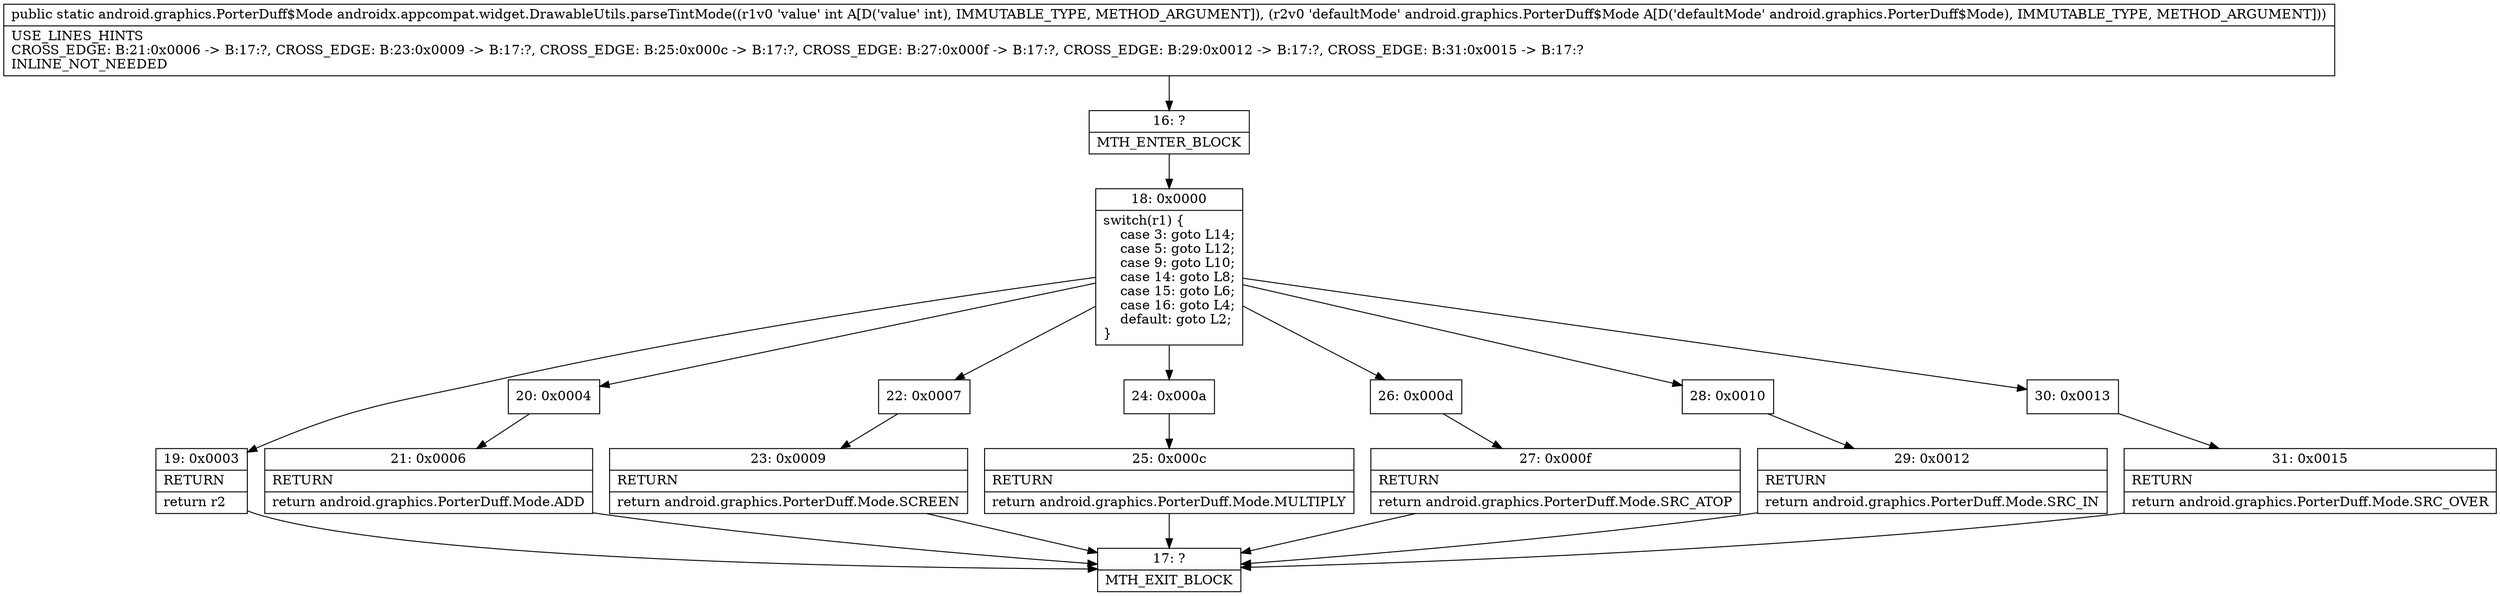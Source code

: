 digraph "CFG forandroidx.appcompat.widget.DrawableUtils.parseTintMode(ILandroid\/graphics\/PorterDuff$Mode;)Landroid\/graphics\/PorterDuff$Mode;" {
Node_16 [shape=record,label="{16\:\ ?|MTH_ENTER_BLOCK\l}"];
Node_18 [shape=record,label="{18\:\ 0x0000|switch(r1) \{\l    case 3: goto L14;\l    case 5: goto L12;\l    case 9: goto L10;\l    case 14: goto L8;\l    case 15: goto L6;\l    case 16: goto L4;\l    default: goto L2;\l\}\l}"];
Node_19 [shape=record,label="{19\:\ 0x0003|RETURN\l|return r2\l}"];
Node_17 [shape=record,label="{17\:\ ?|MTH_EXIT_BLOCK\l}"];
Node_20 [shape=record,label="{20\:\ 0x0004}"];
Node_21 [shape=record,label="{21\:\ 0x0006|RETURN\l|return android.graphics.PorterDuff.Mode.ADD\l}"];
Node_22 [shape=record,label="{22\:\ 0x0007}"];
Node_23 [shape=record,label="{23\:\ 0x0009|RETURN\l|return android.graphics.PorterDuff.Mode.SCREEN\l}"];
Node_24 [shape=record,label="{24\:\ 0x000a}"];
Node_25 [shape=record,label="{25\:\ 0x000c|RETURN\l|return android.graphics.PorterDuff.Mode.MULTIPLY\l}"];
Node_26 [shape=record,label="{26\:\ 0x000d}"];
Node_27 [shape=record,label="{27\:\ 0x000f|RETURN\l|return android.graphics.PorterDuff.Mode.SRC_ATOP\l}"];
Node_28 [shape=record,label="{28\:\ 0x0010}"];
Node_29 [shape=record,label="{29\:\ 0x0012|RETURN\l|return android.graphics.PorterDuff.Mode.SRC_IN\l}"];
Node_30 [shape=record,label="{30\:\ 0x0013}"];
Node_31 [shape=record,label="{31\:\ 0x0015|RETURN\l|return android.graphics.PorterDuff.Mode.SRC_OVER\l}"];
MethodNode[shape=record,label="{public static android.graphics.PorterDuff$Mode androidx.appcompat.widget.DrawableUtils.parseTintMode((r1v0 'value' int A[D('value' int), IMMUTABLE_TYPE, METHOD_ARGUMENT]), (r2v0 'defaultMode' android.graphics.PorterDuff$Mode A[D('defaultMode' android.graphics.PorterDuff$Mode), IMMUTABLE_TYPE, METHOD_ARGUMENT]))  | USE_LINES_HINTS\lCROSS_EDGE: B:21:0x0006 \-\> B:17:?, CROSS_EDGE: B:23:0x0009 \-\> B:17:?, CROSS_EDGE: B:25:0x000c \-\> B:17:?, CROSS_EDGE: B:27:0x000f \-\> B:17:?, CROSS_EDGE: B:29:0x0012 \-\> B:17:?, CROSS_EDGE: B:31:0x0015 \-\> B:17:?\lINLINE_NOT_NEEDED\l}"];
MethodNode -> Node_16;Node_16 -> Node_18;
Node_18 -> Node_19;
Node_18 -> Node_20;
Node_18 -> Node_22;
Node_18 -> Node_24;
Node_18 -> Node_26;
Node_18 -> Node_28;
Node_18 -> Node_30;
Node_19 -> Node_17;
Node_20 -> Node_21;
Node_21 -> Node_17;
Node_22 -> Node_23;
Node_23 -> Node_17;
Node_24 -> Node_25;
Node_25 -> Node_17;
Node_26 -> Node_27;
Node_27 -> Node_17;
Node_28 -> Node_29;
Node_29 -> Node_17;
Node_30 -> Node_31;
Node_31 -> Node_17;
}

